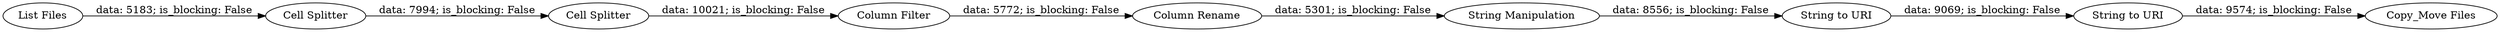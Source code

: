 digraph {
	"-7733131043070121624_9" [label="Column Rename"]
	"-7733131043070121624_1" [label="List Files"]
	"-7733131043070121624_8" [label="Column Filter"]
	"-7733131043070121624_2" [label="Copy_Move Files"]
	"-7733131043070121624_10" [label="Cell Splitter"]
	"-7733131043070121624_7" [label="String to URI"]
	"-7733131043070121624_5" [label="String Manipulation"]
	"-7733131043070121624_6" [label="Cell Splitter"]
	"-7733131043070121624_3" [label="String to URI"]
	"-7733131043070121624_7" -> "-7733131043070121624_3" [label="data: 9069; is_blocking: False"]
	"-7733131043070121624_1" -> "-7733131043070121624_6" [label="data: 5183; is_blocking: False"]
	"-7733131043070121624_3" -> "-7733131043070121624_2" [label="data: 9574; is_blocking: False"]
	"-7733131043070121624_8" -> "-7733131043070121624_9" [label="data: 5772; is_blocking: False"]
	"-7733131043070121624_6" -> "-7733131043070121624_10" [label="data: 7994; is_blocking: False"]
	"-7733131043070121624_9" -> "-7733131043070121624_5" [label="data: 5301; is_blocking: False"]
	"-7733131043070121624_5" -> "-7733131043070121624_7" [label="data: 8556; is_blocking: False"]
	"-7733131043070121624_10" -> "-7733131043070121624_8" [label="data: 10021; is_blocking: False"]
	rankdir=LR
}
